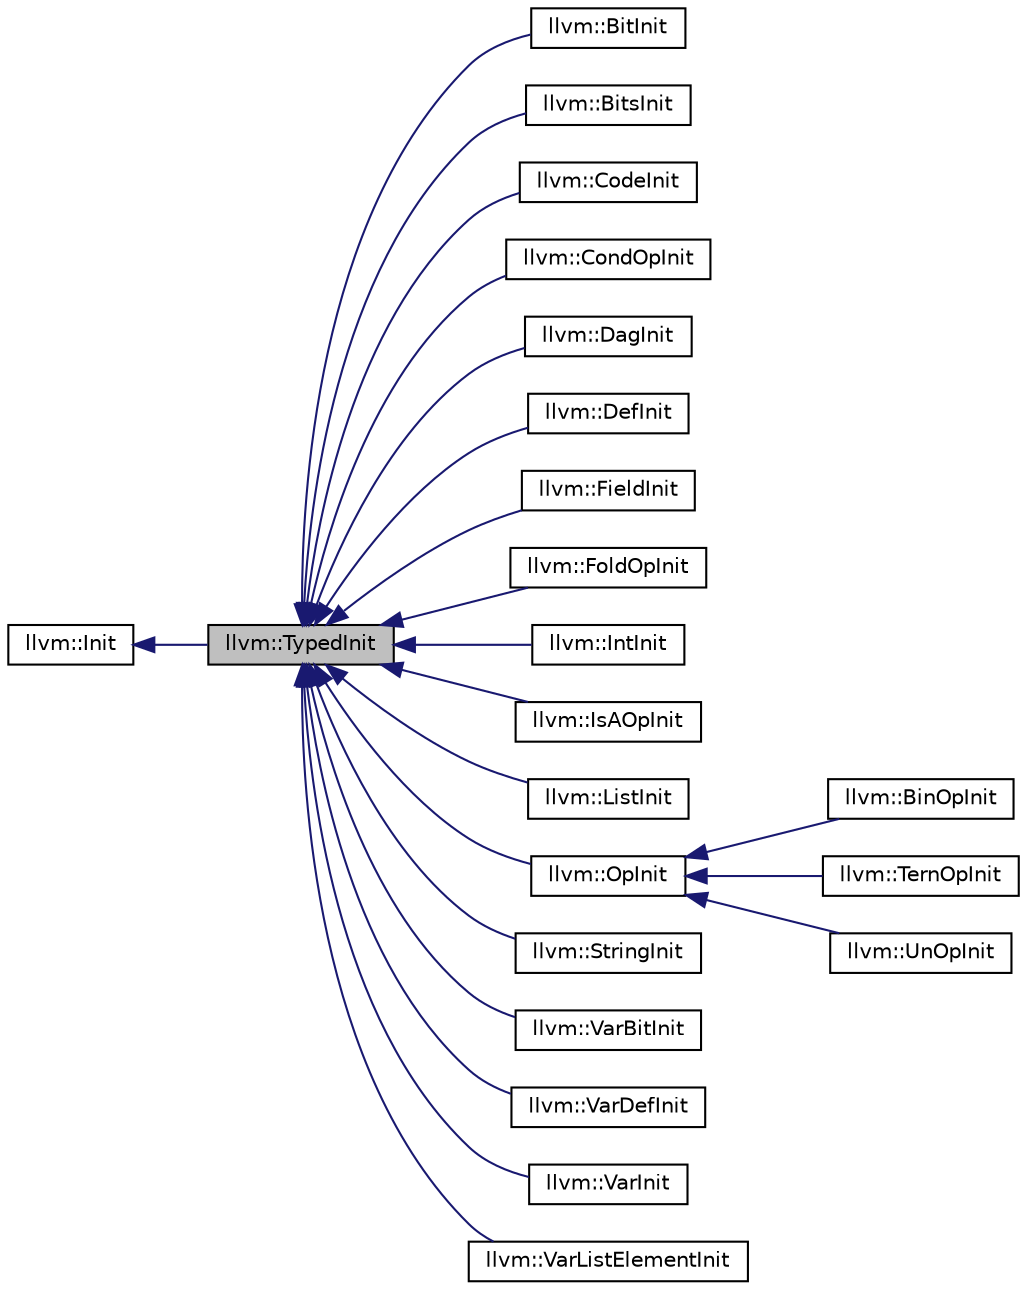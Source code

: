 digraph "llvm::TypedInit"
{
 // LATEX_PDF_SIZE
  bgcolor="transparent";
  edge [fontname="Helvetica",fontsize="10",labelfontname="Helvetica",labelfontsize="10"];
  node [fontname="Helvetica",fontsize="10",shape="box"];
  rankdir="LR";
  Node1 [label="llvm::TypedInit",height=0.2,width=0.4,color="black", fillcolor="grey75", style="filled", fontcolor="black",tooltip="This is the common super-class of types that have a specific, explicit, type."];
  Node2 -> Node1 [dir="back",color="midnightblue",fontsize="10",style="solid",fontname="Helvetica"];
  Node2 [label="llvm::Init",height=0.2,width=0.4,color="black",URL="$classllvm_1_1Init.html",tooltip=" "];
  Node1 -> Node3 [dir="back",color="midnightblue",fontsize="10",style="solid",fontname="Helvetica"];
  Node3 [label="llvm::BitInit",height=0.2,width=0.4,color="black",URL="$classllvm_1_1BitInit.html",tooltip="'true'/'false' - Represent a concrete initializer for a bit."];
  Node1 -> Node4 [dir="back",color="midnightblue",fontsize="10",style="solid",fontname="Helvetica"];
  Node4 [label="llvm::BitsInit",height=0.2,width=0.4,color="black",URL="$classllvm_1_1BitsInit.html",tooltip="'{ a, b, c }' - Represents an initializer for a BitsRecTy value."];
  Node1 -> Node5 [dir="back",color="midnightblue",fontsize="10",style="solid",fontname="Helvetica"];
  Node5 [label="llvm::CodeInit",height=0.2,width=0.4,color="black",URL="$classllvm_1_1CodeInit.html",tooltip=" "];
  Node1 -> Node6 [dir="back",color="midnightblue",fontsize="10",style="solid",fontname="Helvetica"];
  Node6 [label="llvm::CondOpInit",height=0.2,width=0.4,color="black",URL="$classllvm_1_1CondOpInit.html",tooltip="!cond(condition_1: value1, ... , condition_n: value) Selects the first value for which condition is t..."];
  Node1 -> Node7 [dir="back",color="midnightblue",fontsize="10",style="solid",fontname="Helvetica"];
  Node7 [label="llvm::DagInit",height=0.2,width=0.4,color="black",URL="$classllvm_1_1DagInit.html",tooltip="(v a, b) - Represent a DAG tree value."];
  Node1 -> Node8 [dir="back",color="midnightblue",fontsize="10",style="solid",fontname="Helvetica"];
  Node8 [label="llvm::DefInit",height=0.2,width=0.4,color="black",URL="$classllvm_1_1DefInit.html",tooltip="AL - Represent a reference to a 'def' in the description."];
  Node1 -> Node9 [dir="back",color="midnightblue",fontsize="10",style="solid",fontname="Helvetica"];
  Node9 [label="llvm::FieldInit",height=0.2,width=0.4,color="black",URL="$classllvm_1_1FieldInit.html",tooltip="X.Y - Represent a reference to a subfield of a variable."];
  Node1 -> Node10 [dir="back",color="midnightblue",fontsize="10",style="solid",fontname="Helvetica"];
  Node10 [label="llvm::FoldOpInit",height=0.2,width=0.4,color="black",URL="$classllvm_1_1FoldOpInit.html",tooltip="!foldl (a, b, expr, start, lst) - Fold over a list."];
  Node1 -> Node11 [dir="back",color="midnightblue",fontsize="10",style="solid",fontname="Helvetica"];
  Node11 [label="llvm::IntInit",height=0.2,width=0.4,color="black",URL="$classllvm_1_1IntInit.html",tooltip="'7' - Represent an initialization by a literal integer value."];
  Node1 -> Node12 [dir="back",color="midnightblue",fontsize="10",style="solid",fontname="Helvetica"];
  Node12 [label="llvm::IsAOpInit",height=0.2,width=0.4,color="black",URL="$classllvm_1_1IsAOpInit.html",tooltip="!isa<type>(expr) - Dynamically determine the type of an expression."];
  Node1 -> Node13 [dir="back",color="midnightblue",fontsize="10",style="solid",fontname="Helvetica"];
  Node13 [label="llvm::ListInit",height=0.2,width=0.4,color="black",URL="$classllvm_1_1ListInit.html",tooltip="[AL, AH, CL] - Represent a list of defs"];
  Node1 -> Node14 [dir="back",color="midnightblue",fontsize="10",style="solid",fontname="Helvetica"];
  Node14 [label="llvm::OpInit",height=0.2,width=0.4,color="black",URL="$classllvm_1_1OpInit.html",tooltip="Base class for operators."];
  Node14 -> Node15 [dir="back",color="midnightblue",fontsize="10",style="solid",fontname="Helvetica"];
  Node15 [label="llvm::BinOpInit",height=0.2,width=0.4,color="black",URL="$classllvm_1_1BinOpInit.html",tooltip="!op (X, Y) - Combine two inits."];
  Node14 -> Node16 [dir="back",color="midnightblue",fontsize="10",style="solid",fontname="Helvetica"];
  Node16 [label="llvm::TernOpInit",height=0.2,width=0.4,color="black",URL="$classllvm_1_1TernOpInit.html",tooltip="!op (X, Y, Z) - Combine two inits."];
  Node14 -> Node17 [dir="back",color="midnightblue",fontsize="10",style="solid",fontname="Helvetica"];
  Node17 [label="llvm::UnOpInit",height=0.2,width=0.4,color="black",URL="$classllvm_1_1UnOpInit.html",tooltip="!op (X) - Transform an init."];
  Node1 -> Node18 [dir="back",color="midnightblue",fontsize="10",style="solid",fontname="Helvetica"];
  Node18 [label="llvm::StringInit",height=0.2,width=0.4,color="black",URL="$classllvm_1_1StringInit.html",tooltip="\"foo\" - Represent an initialization by a string value."];
  Node1 -> Node19 [dir="back",color="midnightblue",fontsize="10",style="solid",fontname="Helvetica"];
  Node19 [label="llvm::VarBitInit",height=0.2,width=0.4,color="black",URL="$classllvm_1_1VarBitInit.html",tooltip="Opcode{0} - Represent access to one bit of a variable or field."];
  Node1 -> Node20 [dir="back",color="midnightblue",fontsize="10",style="solid",fontname="Helvetica"];
  Node20 [label="llvm::VarDefInit",height=0.2,width=0.4,color="black",URL="$classllvm_1_1VarDefInit.html",tooltip="classname<targs...> - Represent an uninstantiated anonymous class instantiation."];
  Node1 -> Node21 [dir="back",color="midnightblue",fontsize="10",style="solid",fontname="Helvetica"];
  Node21 [label="llvm::VarInit",height=0.2,width=0.4,color="black",URL="$classllvm_1_1VarInit.html",tooltip="'Opcode' - Represent a reference to an entire variable object."];
  Node1 -> Node22 [dir="back",color="midnightblue",fontsize="10",style="solid",fontname="Helvetica"];
  Node22 [label="llvm::VarListElementInit",height=0.2,width=0.4,color="black",URL="$classllvm_1_1VarListElementInit.html",tooltip="List[4] - Represent access to one element of a var or field."];
}
